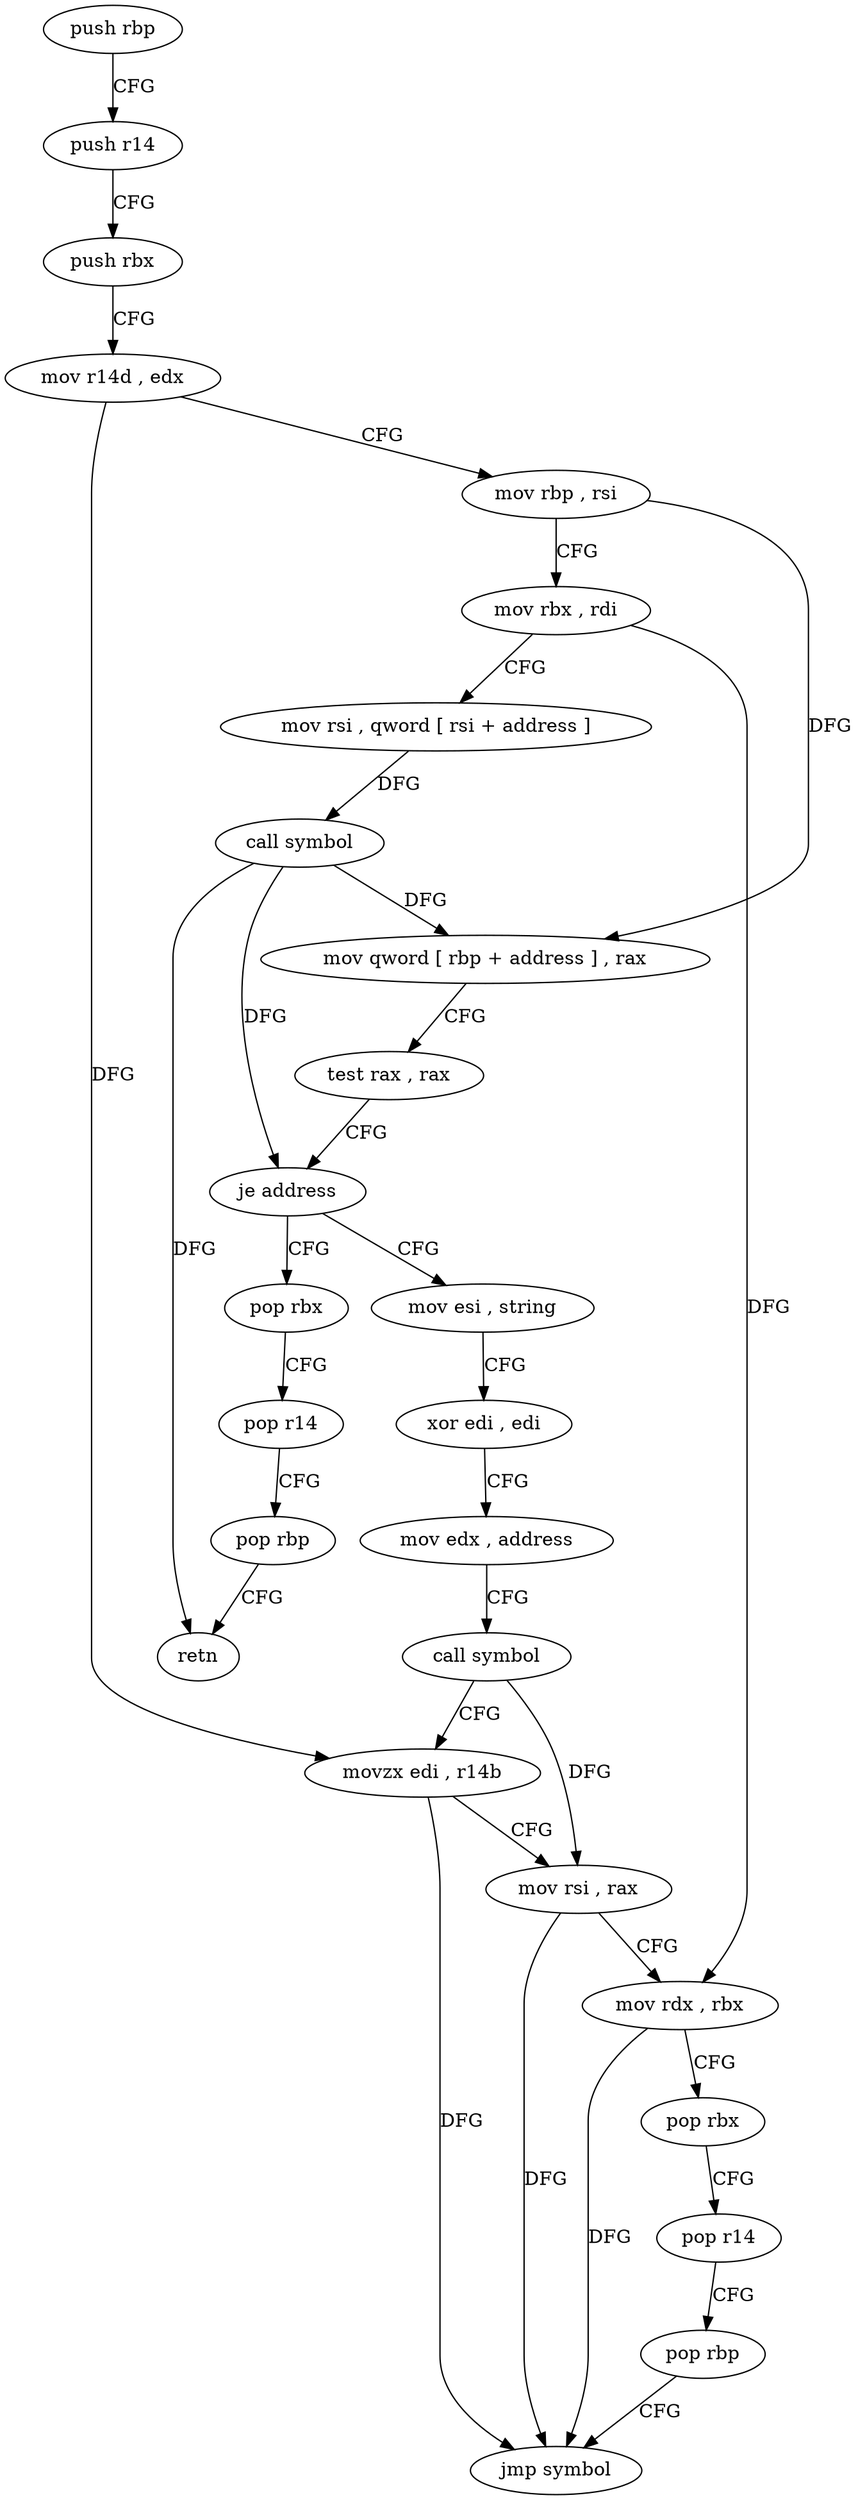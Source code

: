 digraph "func" {
"4223648" [label = "push rbp" ]
"4223649" [label = "push r14" ]
"4223651" [label = "push rbx" ]
"4223652" [label = "mov r14d , edx" ]
"4223655" [label = "mov rbp , rsi" ]
"4223658" [label = "mov rbx , rdi" ]
"4223661" [label = "mov rsi , qword [ rsi + address ]" ]
"4223665" [label = "call symbol" ]
"4223670" [label = "mov qword [ rbp + address ] , rax" ]
"4223674" [label = "test rax , rax" ]
"4223677" [label = "je address" ]
"4223684" [label = "mov esi , string" ]
"4223679" [label = "pop rbx" ]
"4223689" [label = "xor edi , edi" ]
"4223691" [label = "mov edx , address" ]
"4223696" [label = "call symbol" ]
"4223701" [label = "movzx edi , r14b" ]
"4223705" [label = "mov rsi , rax" ]
"4223708" [label = "mov rdx , rbx" ]
"4223711" [label = "pop rbx" ]
"4223712" [label = "pop r14" ]
"4223714" [label = "pop rbp" ]
"4223715" [label = "jmp symbol" ]
"4223680" [label = "pop r14" ]
"4223682" [label = "pop rbp" ]
"4223683" [label = "retn" ]
"4223648" -> "4223649" [ label = "CFG" ]
"4223649" -> "4223651" [ label = "CFG" ]
"4223651" -> "4223652" [ label = "CFG" ]
"4223652" -> "4223655" [ label = "CFG" ]
"4223652" -> "4223701" [ label = "DFG" ]
"4223655" -> "4223658" [ label = "CFG" ]
"4223655" -> "4223670" [ label = "DFG" ]
"4223658" -> "4223661" [ label = "CFG" ]
"4223658" -> "4223708" [ label = "DFG" ]
"4223661" -> "4223665" [ label = "DFG" ]
"4223665" -> "4223670" [ label = "DFG" ]
"4223665" -> "4223677" [ label = "DFG" ]
"4223665" -> "4223683" [ label = "DFG" ]
"4223670" -> "4223674" [ label = "CFG" ]
"4223674" -> "4223677" [ label = "CFG" ]
"4223677" -> "4223684" [ label = "CFG" ]
"4223677" -> "4223679" [ label = "CFG" ]
"4223684" -> "4223689" [ label = "CFG" ]
"4223679" -> "4223680" [ label = "CFG" ]
"4223689" -> "4223691" [ label = "CFG" ]
"4223691" -> "4223696" [ label = "CFG" ]
"4223696" -> "4223701" [ label = "CFG" ]
"4223696" -> "4223705" [ label = "DFG" ]
"4223701" -> "4223705" [ label = "CFG" ]
"4223701" -> "4223715" [ label = "DFG" ]
"4223705" -> "4223708" [ label = "CFG" ]
"4223705" -> "4223715" [ label = "DFG" ]
"4223708" -> "4223711" [ label = "CFG" ]
"4223708" -> "4223715" [ label = "DFG" ]
"4223711" -> "4223712" [ label = "CFG" ]
"4223712" -> "4223714" [ label = "CFG" ]
"4223714" -> "4223715" [ label = "CFG" ]
"4223680" -> "4223682" [ label = "CFG" ]
"4223682" -> "4223683" [ label = "CFG" ]
}
